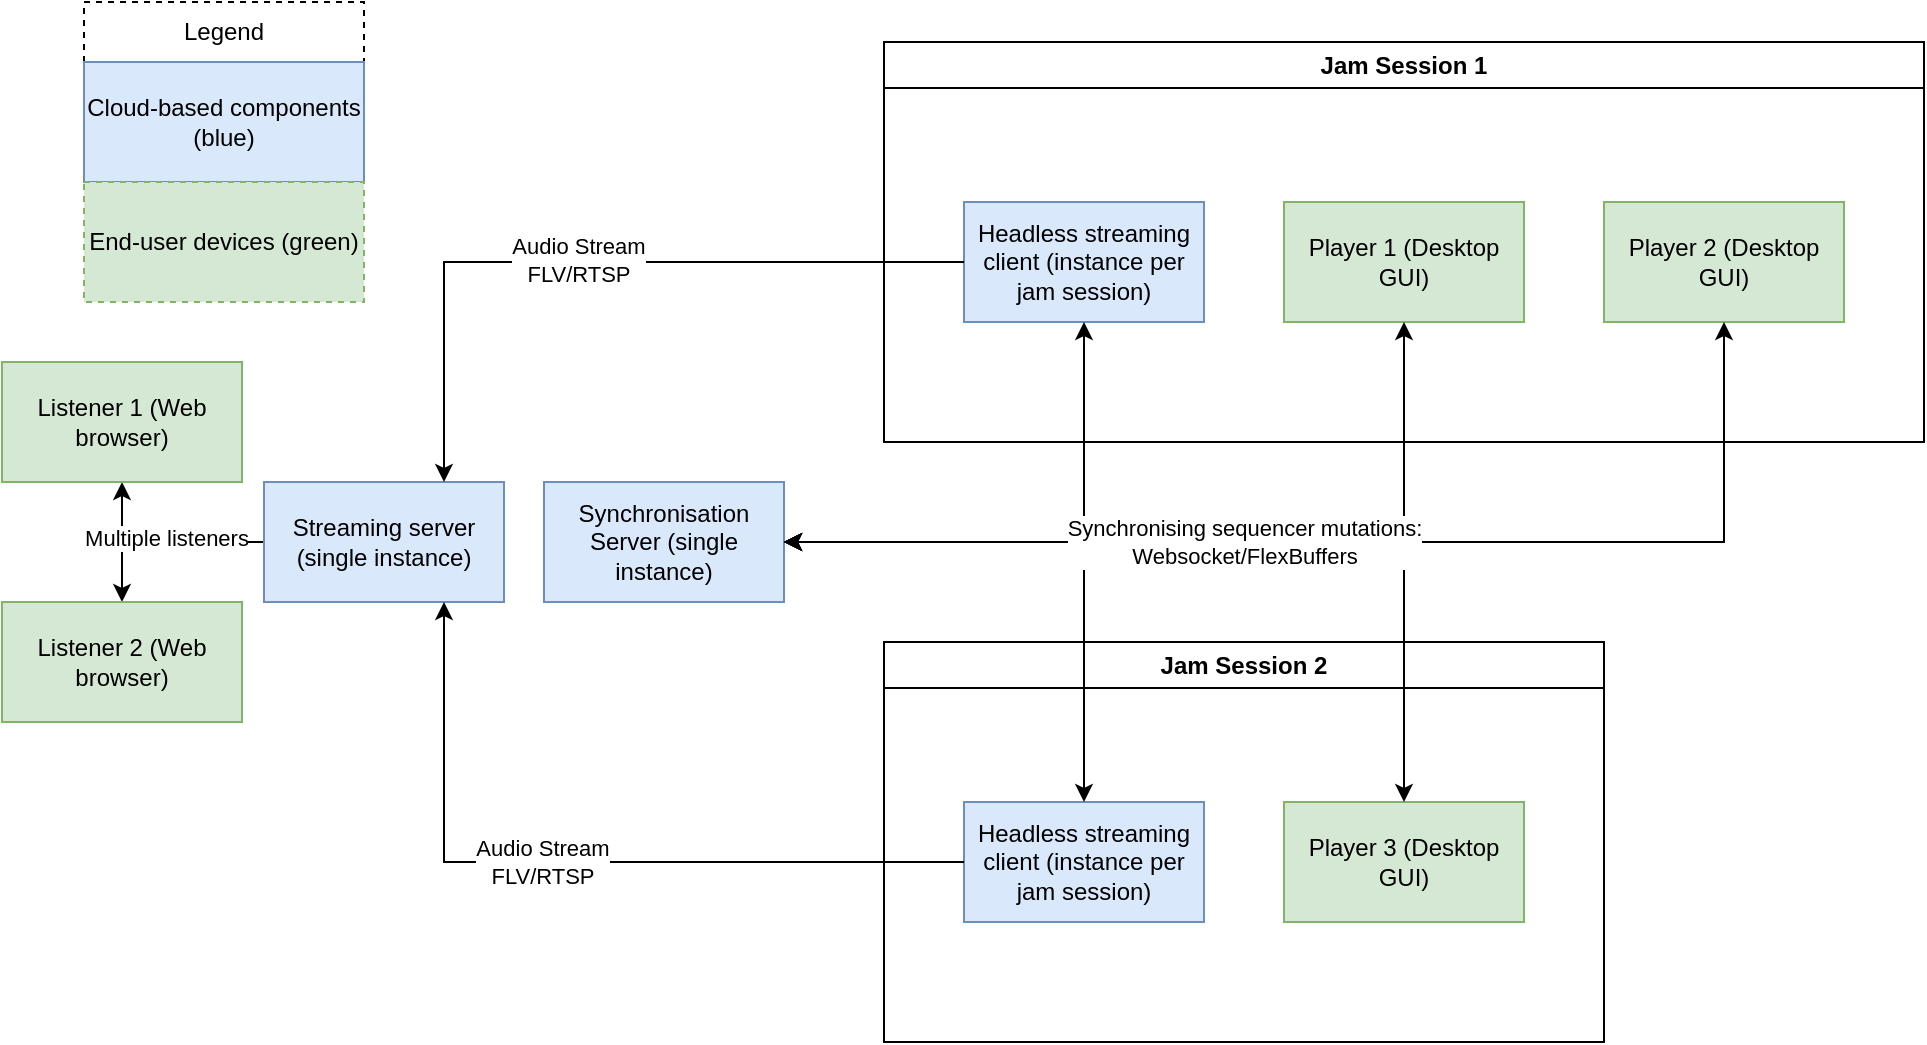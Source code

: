 <mxfile version="20.7.4" type="device"><diagram id="XRc_-PUtUd4eew1_x1Um" name="Page-1"><mxGraphModel dx="1916" dy="1708" grid="1" gridSize="10" guides="1" tooltips="1" connect="1" arrows="1" fold="1" page="1" pageScale="1" pageWidth="850" pageHeight="1100" math="0" shadow="0"><root><mxCell id="0"/><mxCell id="1" parent="0"/><mxCell id="FNuhGsamldorYIVRjdoc-2" value="Jam Session 1" style="swimlane;whiteSpace=wrap;html=1;" vertex="1" parent="1"><mxGeometry x="240" width="520" height="200" as="geometry"/></mxCell><mxCell id="FNuhGsamldorYIVRjdoc-1" value="Headless streaming client (instance per jam session)" style="rounded=0;whiteSpace=wrap;html=1;fillColor=#dae8fc;strokeColor=#6c8ebf;" vertex="1" parent="FNuhGsamldorYIVRjdoc-2"><mxGeometry x="40" y="80" width="120" height="60" as="geometry"/></mxCell><mxCell id="FNuhGsamldorYIVRjdoc-5" value="Player 1 (Desktop GUI)" style="rounded=0;whiteSpace=wrap;html=1;fillColor=#d5e8d4;strokeColor=#82b366;" vertex="1" parent="FNuhGsamldorYIVRjdoc-2"><mxGeometry x="200" y="80" width="120" height="60" as="geometry"/></mxCell><mxCell id="FNuhGsamldorYIVRjdoc-6" value="Player 2 (Desktop GUI)" style="rounded=0;whiteSpace=wrap;html=1;fillColor=#d5e8d4;strokeColor=#82b366;" vertex="1" parent="FNuhGsamldorYIVRjdoc-2"><mxGeometry x="360" y="80" width="120" height="60" as="geometry"/></mxCell><mxCell id="FNuhGsamldorYIVRjdoc-3" value="Jam Session 2" style="swimlane;whiteSpace=wrap;html=1;" vertex="1" parent="1"><mxGeometry x="240" y="300" width="360" height="200" as="geometry"/></mxCell><mxCell id="FNuhGsamldorYIVRjdoc-4" value="Headless streaming client (instance per jam session)" style="rounded=0;whiteSpace=wrap;html=1;fillColor=#dae8fc;strokeColor=#6c8ebf;" vertex="1" parent="FNuhGsamldorYIVRjdoc-3"><mxGeometry x="40" y="80" width="120" height="60" as="geometry"/></mxCell><mxCell id="FNuhGsamldorYIVRjdoc-7" value="Player 3 (Desktop GUI)" style="rounded=0;whiteSpace=wrap;html=1;fillColor=#d5e8d4;strokeColor=#82b366;" vertex="1" parent="FNuhGsamldorYIVRjdoc-3"><mxGeometry x="200" y="80" width="120" height="60" as="geometry"/></mxCell><mxCell id="FNuhGsamldorYIVRjdoc-8" value="Synchronisation Server (single instance)" style="rounded=0;whiteSpace=wrap;html=1;fillColor=#dae8fc;strokeColor=#6c8ebf;" vertex="1" parent="1"><mxGeometry x="70" y="220" width="120" height="60" as="geometry"/></mxCell><mxCell id="FNuhGsamldorYIVRjdoc-26" style="edgeStyle=orthogonalEdgeStyle;rounded=0;orthogonalLoop=1;jettySize=auto;html=1;entryX=0.5;entryY=1;entryDx=0;entryDy=0;" edge="1" parent="1" source="FNuhGsamldorYIVRjdoc-9" target="FNuhGsamldorYIVRjdoc-24"><mxGeometry relative="1" as="geometry"/></mxCell><mxCell id="FNuhGsamldorYIVRjdoc-27" style="edgeStyle=orthogonalEdgeStyle;rounded=0;orthogonalLoop=1;jettySize=auto;html=1;entryX=0.5;entryY=0;entryDx=0;entryDy=0;" edge="1" parent="1" source="FNuhGsamldorYIVRjdoc-9" target="FNuhGsamldorYIVRjdoc-25"><mxGeometry relative="1" as="geometry"/></mxCell><mxCell id="FNuhGsamldorYIVRjdoc-36" value="Multiple listeners" style="edgeLabel;html=1;align=center;verticalAlign=middle;resizable=0;points=[];" vertex="1" connectable="0" parent="FNuhGsamldorYIVRjdoc-27"><mxGeometry x="-0.03" y="-2" relative="1" as="geometry"><mxPoint as="offset"/></mxGeometry></mxCell><mxCell id="FNuhGsamldorYIVRjdoc-9" value="Streaming server (single instance)" style="rounded=0;whiteSpace=wrap;html=1;fillColor=#dae8fc;strokeColor=#6c8ebf;" vertex="1" parent="1"><mxGeometry x="-70" y="220" width="120" height="60" as="geometry"/></mxCell><mxCell id="FNuhGsamldorYIVRjdoc-11" value="" style="endArrow=classic;startArrow=classic;html=1;rounded=0;exitX=1;exitY=0.5;exitDx=0;exitDy=0;entryX=0.5;entryY=1;entryDx=0;entryDy=0;" edge="1" parent="1" source="FNuhGsamldorYIVRjdoc-8" target="FNuhGsamldorYIVRjdoc-1"><mxGeometry width="50" height="50" relative="1" as="geometry"><mxPoint x="330" y="290" as="sourcePoint"/><mxPoint x="380" y="240" as="targetPoint"/><Array as="points"><mxPoint x="340" y="250"/></Array></mxGeometry></mxCell><mxCell id="FNuhGsamldorYIVRjdoc-12" value="" style="endArrow=classic;startArrow=classic;html=1;rounded=0;exitX=1;exitY=0.5;exitDx=0;exitDy=0;entryX=0.5;entryY=1;entryDx=0;entryDy=0;" edge="1" parent="1" source="FNuhGsamldorYIVRjdoc-8" target="FNuhGsamldorYIVRjdoc-5"><mxGeometry width="50" height="50" relative="1" as="geometry"><mxPoint x="220" y="260" as="sourcePoint"/><mxPoint x="350" y="150" as="targetPoint"/><Array as="points"><mxPoint x="500" y="250"/></Array></mxGeometry></mxCell><mxCell id="FNuhGsamldorYIVRjdoc-13" value="" style="endArrow=classic;startArrow=classic;html=1;rounded=0;entryX=0.5;entryY=1;entryDx=0;entryDy=0;exitX=1;exitY=0.5;exitDx=0;exitDy=0;" edge="1" parent="1" source="FNuhGsamldorYIVRjdoc-8" target="FNuhGsamldorYIVRjdoc-6"><mxGeometry width="50" height="50" relative="1" as="geometry"><mxPoint x="210" y="250" as="sourcePoint"/><mxPoint x="510" y="150" as="targetPoint"/><Array as="points"><mxPoint x="660" y="250"/></Array></mxGeometry></mxCell><mxCell id="FNuhGsamldorYIVRjdoc-14" value="" style="endArrow=classic;startArrow=classic;html=1;rounded=0;exitX=1;exitY=0.5;exitDx=0;exitDy=0;entryX=0.5;entryY=0;entryDx=0;entryDy=0;" edge="1" parent="1" source="FNuhGsamldorYIVRjdoc-8" target="FNuhGsamldorYIVRjdoc-4"><mxGeometry width="50" height="50" relative="1" as="geometry"><mxPoint x="220" y="260" as="sourcePoint"/><mxPoint x="350" y="150" as="targetPoint"/><Array as="points"><mxPoint x="340" y="250"/></Array></mxGeometry></mxCell><mxCell id="FNuhGsamldorYIVRjdoc-15" value="" style="endArrow=classic;startArrow=classic;html=1;rounded=0;exitX=1;exitY=0.5;exitDx=0;exitDy=0;entryX=0.5;entryY=0;entryDx=0;entryDy=0;" edge="1" parent="1" source="FNuhGsamldorYIVRjdoc-8" target="FNuhGsamldorYIVRjdoc-7"><mxGeometry width="50" height="50" relative="1" as="geometry"><mxPoint x="230" y="270" as="sourcePoint"/><mxPoint x="360" y="160" as="targetPoint"/><Array as="points"><mxPoint x="500" y="250"/></Array></mxGeometry></mxCell><mxCell id="FNuhGsamldorYIVRjdoc-16" value="Synchronising sequencer mutations: &lt;br&gt;&lt;div&gt;Websocket/FlexBuffers&lt;/div&gt;" style="edgeLabel;html=1;align=center;verticalAlign=middle;resizable=0;points=[];" vertex="1" connectable="0" parent="FNuhGsamldorYIVRjdoc-15"><mxGeometry x="-0.71" y="-1" relative="1" as="geometry"><mxPoint x="166" y="-1" as="offset"/></mxGeometry></mxCell><mxCell id="FNuhGsamldorYIVRjdoc-18" value="" style="endArrow=classic;html=1;rounded=0;entryX=0.75;entryY=0;entryDx=0;entryDy=0;exitX=0;exitY=0.5;exitDx=0;exitDy=0;" edge="1" parent="1" source="FNuhGsamldorYIVRjdoc-1" target="FNuhGsamldorYIVRjdoc-9"><mxGeometry width="50" height="50" relative="1" as="geometry"><mxPoint x="50" y="190" as="sourcePoint"/><mxPoint x="100" y="140" as="targetPoint"/><Array as="points"><mxPoint x="20" y="110"/></Array></mxGeometry></mxCell><mxCell id="FNuhGsamldorYIVRjdoc-19" value="&lt;div&gt;Audio Stream&lt;/div&gt;&lt;div&gt;FLV/RTSP&lt;br&gt;&lt;/div&gt;" style="edgeLabel;html=1;align=center;verticalAlign=middle;resizable=0;points=[];" vertex="1" connectable="0" parent="FNuhGsamldorYIVRjdoc-18"><mxGeometry x="0.043" y="-1" relative="1" as="geometry"><mxPoint as="offset"/></mxGeometry></mxCell><mxCell id="FNuhGsamldorYIVRjdoc-20" style="edgeStyle=orthogonalEdgeStyle;rounded=0;orthogonalLoop=1;jettySize=auto;html=1;entryX=0.75;entryY=1;entryDx=0;entryDy=0;" edge="1" parent="1" source="FNuhGsamldorYIVRjdoc-4" target="FNuhGsamldorYIVRjdoc-9"><mxGeometry relative="1" as="geometry"/></mxCell><mxCell id="FNuhGsamldorYIVRjdoc-22" value="&lt;div&gt;Audio Stream&lt;/div&gt;&lt;div&gt;FLV/RTSP&lt;br&gt;&lt;/div&gt;" style="edgeLabel;html=1;align=center;verticalAlign=middle;resizable=0;points=[];" vertex="1" connectable="0" parent="FNuhGsamldorYIVRjdoc-20"><mxGeometry x="0.103" y="-3" relative="1" as="geometry"><mxPoint x="4" y="3" as="offset"/></mxGeometry></mxCell><mxCell id="FNuhGsamldorYIVRjdoc-24" value="Listener 1 (Web browser)" style="rounded=0;whiteSpace=wrap;html=1;fillColor=#d5e8d4;strokeColor=#82b366;" vertex="1" parent="1"><mxGeometry x="-201" y="160" width="120" height="60" as="geometry"/></mxCell><mxCell id="FNuhGsamldorYIVRjdoc-25" value="Listener 2 (Web browser)" style="rounded=0;whiteSpace=wrap;html=1;fillColor=#d5e8d4;strokeColor=#82b366;" vertex="1" parent="1"><mxGeometry x="-201" y="280" width="120" height="60" as="geometry"/></mxCell><mxCell id="FNuhGsamldorYIVRjdoc-28" value="Legend" style="swimlane;fontStyle=0;childLayout=stackLayout;horizontal=1;startSize=30;horizontalStack=0;resizeParent=1;resizeParentMax=0;resizeLast=0;collapsible=1;marginBottom=0;whiteSpace=wrap;html=1;dashed=1;" vertex="1" parent="1"><mxGeometry x="-160" y="-20" width="140" height="90" as="geometry"/></mxCell><mxCell id="FNuhGsamldorYIVRjdoc-32" value="Cloud-based components (blue)" style="rounded=0;whiteSpace=wrap;html=1;fillColor=#dae8fc;strokeColor=#6c8ebf;" vertex="1" parent="FNuhGsamldorYIVRjdoc-28"><mxGeometry y="30" width="140" height="60" as="geometry"/></mxCell><mxCell id="FNuhGsamldorYIVRjdoc-34" value="End-user devices (green)" style="rounded=0;whiteSpace=wrap;html=1;fillColor=#d5e8d4;strokeColor=#82b366;dashed=1;" vertex="1" parent="1"><mxGeometry x="-160" y="70" width="140" height="60" as="geometry"/></mxCell></root></mxGraphModel></diagram></mxfile>
